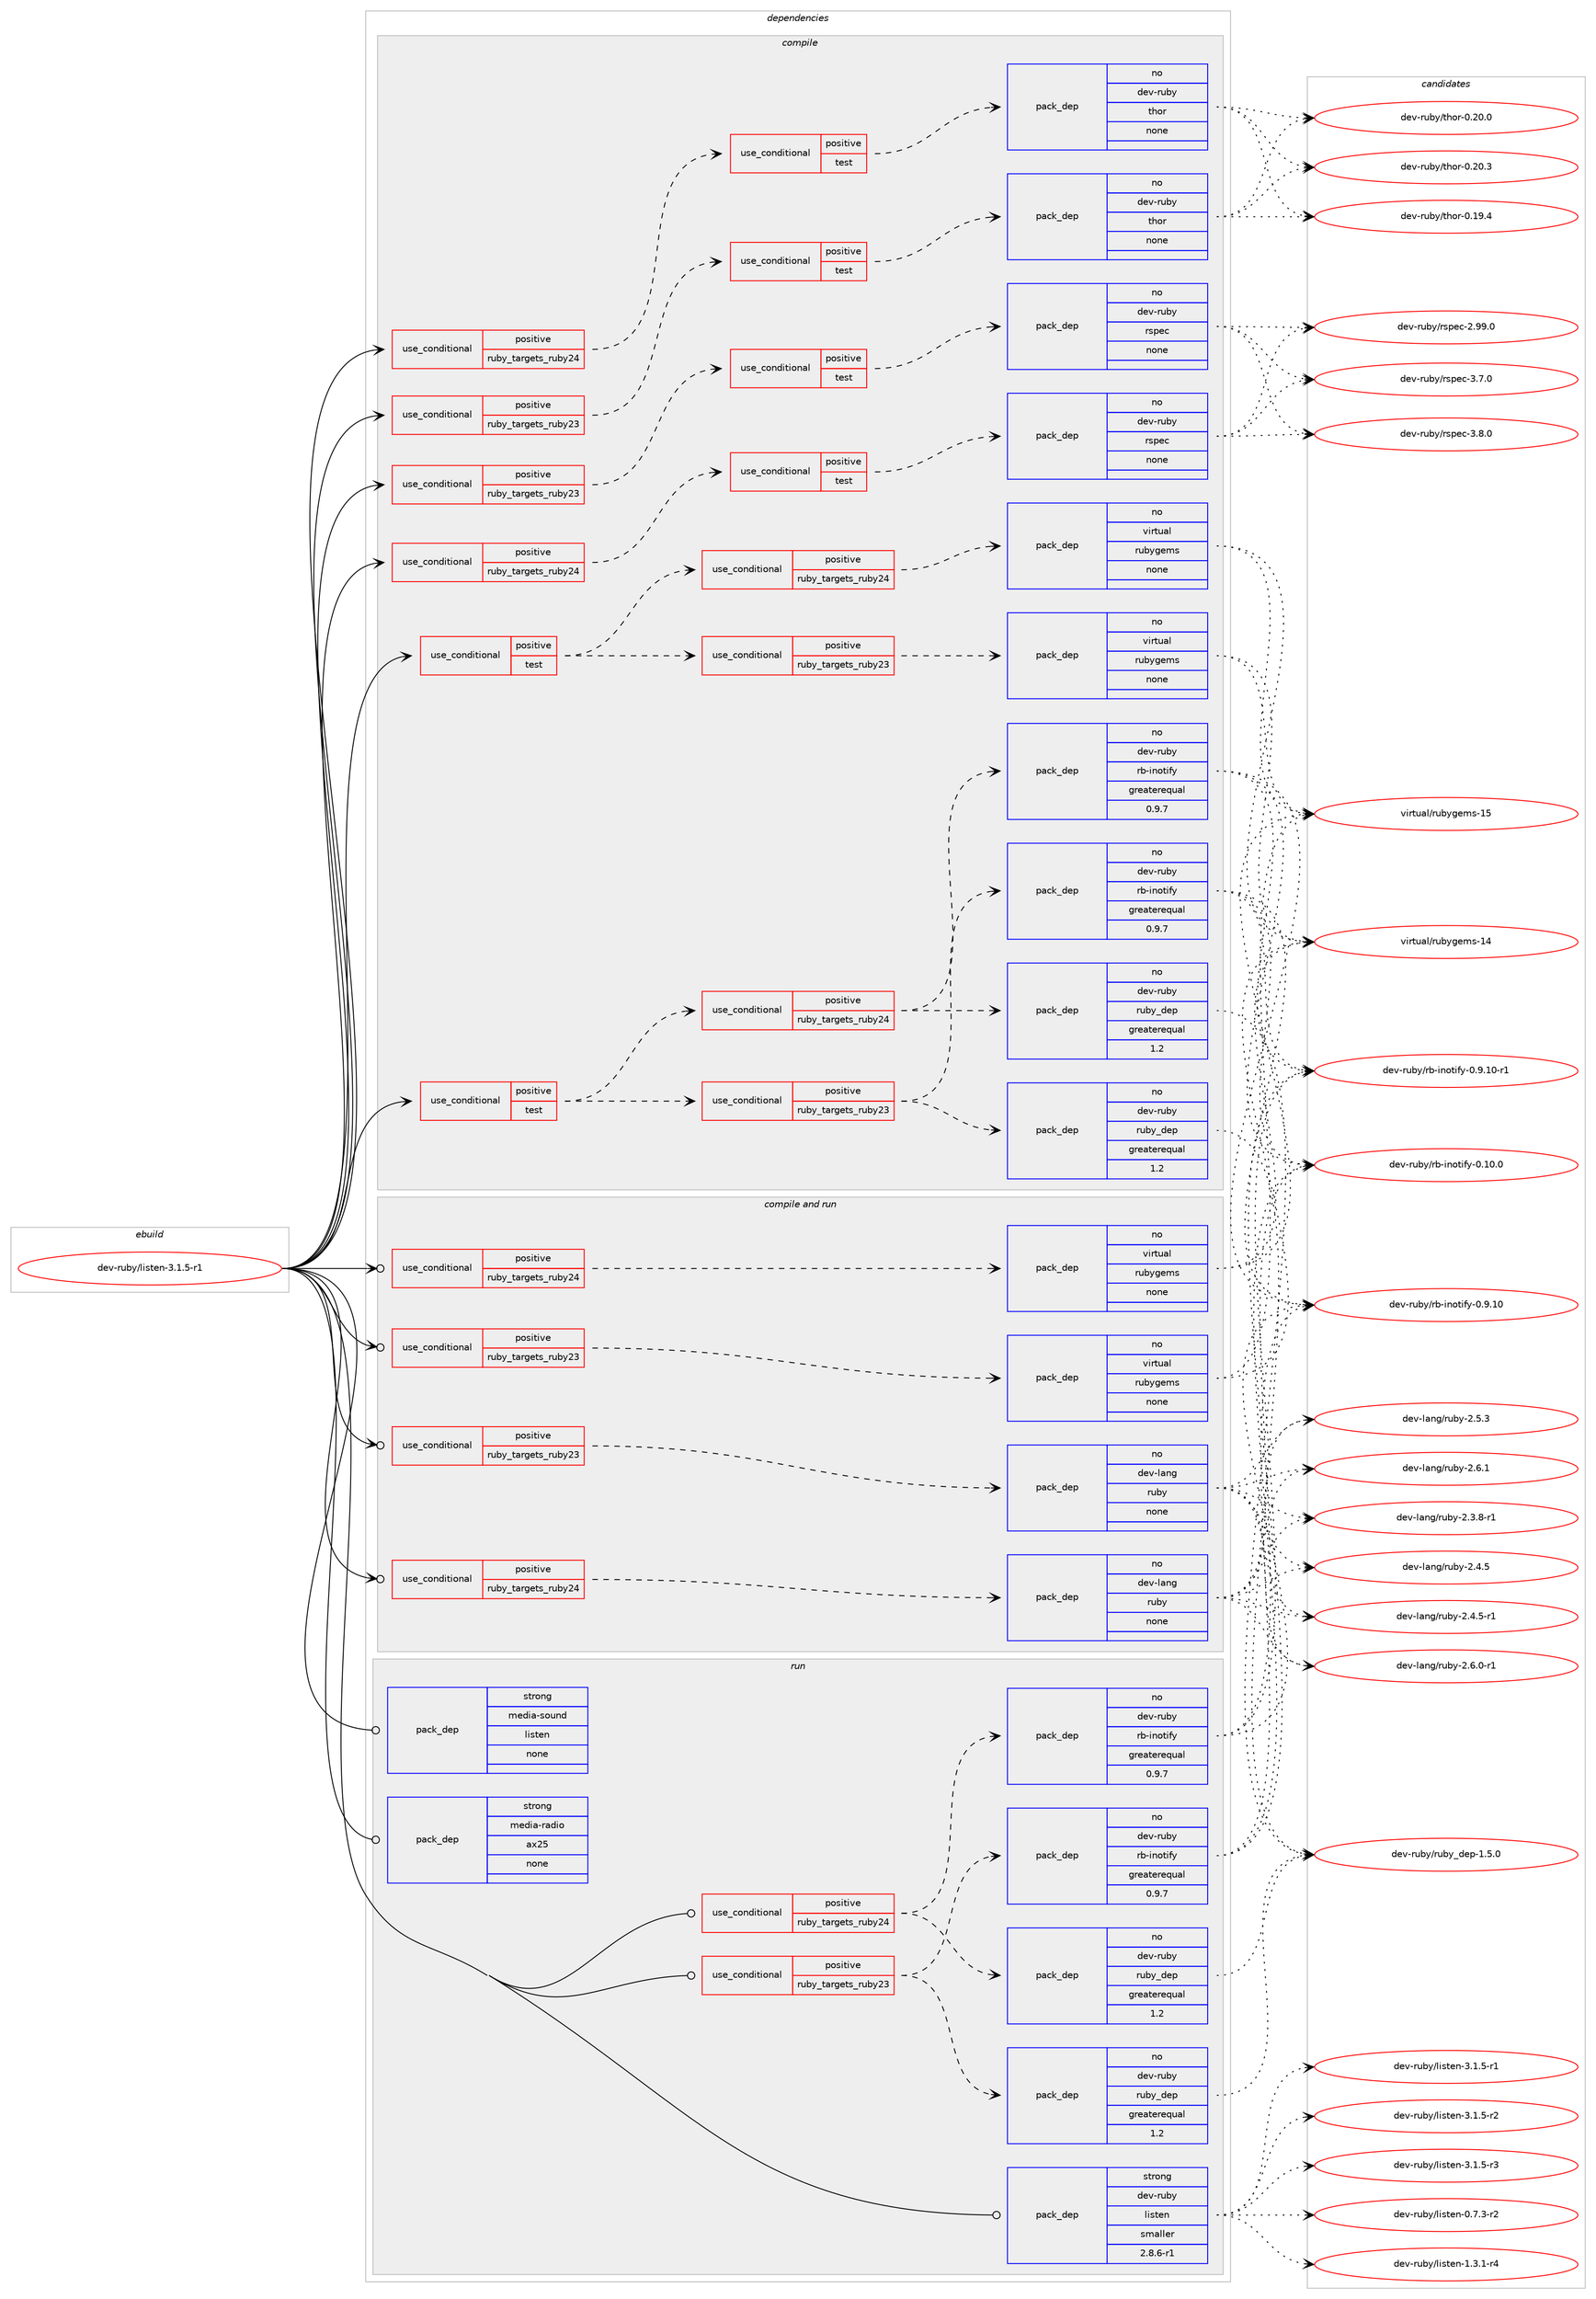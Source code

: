 digraph prolog {

# *************
# Graph options
# *************

newrank=true;
concentrate=true;
compound=true;
graph [rankdir=LR,fontname=Helvetica,fontsize=10,ranksep=1.5];#, ranksep=2.5, nodesep=0.2];
edge  [arrowhead=vee];
node  [fontname=Helvetica,fontsize=10];

# **********
# The ebuild
# **********

subgraph cluster_leftcol {
color=gray;
rank=same;
label=<<i>ebuild</i>>;
id [label="dev-ruby/listen-3.1.5-r1", color=red, width=4, href="../dev-ruby/listen-3.1.5-r1.svg"];
}

# ****************
# The dependencies
# ****************

subgraph cluster_midcol {
color=gray;
label=<<i>dependencies</i>>;
subgraph cluster_compile {
fillcolor="#eeeeee";
style=filled;
label=<<i>compile</i>>;
subgraph cond404240 {
dependency1501903 [label=<<TABLE BORDER="0" CELLBORDER="1" CELLSPACING="0" CELLPADDING="4"><TR><TD ROWSPAN="3" CELLPADDING="10">use_conditional</TD></TR><TR><TD>positive</TD></TR><TR><TD>ruby_targets_ruby23</TD></TR></TABLE>>, shape=none, color=red];
subgraph cond404241 {
dependency1501904 [label=<<TABLE BORDER="0" CELLBORDER="1" CELLSPACING="0" CELLPADDING="4"><TR><TD ROWSPAN="3" CELLPADDING="10">use_conditional</TD></TR><TR><TD>positive</TD></TR><TR><TD>test</TD></TR></TABLE>>, shape=none, color=red];
subgraph pack1074202 {
dependency1501905 [label=<<TABLE BORDER="0" CELLBORDER="1" CELLSPACING="0" CELLPADDING="4" WIDTH="220"><TR><TD ROWSPAN="6" CELLPADDING="30">pack_dep</TD></TR><TR><TD WIDTH="110">no</TD></TR><TR><TD>dev-ruby</TD></TR><TR><TD>rspec</TD></TR><TR><TD>none</TD></TR><TR><TD></TD></TR></TABLE>>, shape=none, color=blue];
}
dependency1501904:e -> dependency1501905:w [weight=20,style="dashed",arrowhead="vee"];
}
dependency1501903:e -> dependency1501904:w [weight=20,style="dashed",arrowhead="vee"];
}
id:e -> dependency1501903:w [weight=20,style="solid",arrowhead="vee"];
subgraph cond404242 {
dependency1501906 [label=<<TABLE BORDER="0" CELLBORDER="1" CELLSPACING="0" CELLPADDING="4"><TR><TD ROWSPAN="3" CELLPADDING="10">use_conditional</TD></TR><TR><TD>positive</TD></TR><TR><TD>ruby_targets_ruby23</TD></TR></TABLE>>, shape=none, color=red];
subgraph cond404243 {
dependency1501907 [label=<<TABLE BORDER="0" CELLBORDER="1" CELLSPACING="0" CELLPADDING="4"><TR><TD ROWSPAN="3" CELLPADDING="10">use_conditional</TD></TR><TR><TD>positive</TD></TR><TR><TD>test</TD></TR></TABLE>>, shape=none, color=red];
subgraph pack1074203 {
dependency1501908 [label=<<TABLE BORDER="0" CELLBORDER="1" CELLSPACING="0" CELLPADDING="4" WIDTH="220"><TR><TD ROWSPAN="6" CELLPADDING="30">pack_dep</TD></TR><TR><TD WIDTH="110">no</TD></TR><TR><TD>dev-ruby</TD></TR><TR><TD>thor</TD></TR><TR><TD>none</TD></TR><TR><TD></TD></TR></TABLE>>, shape=none, color=blue];
}
dependency1501907:e -> dependency1501908:w [weight=20,style="dashed",arrowhead="vee"];
}
dependency1501906:e -> dependency1501907:w [weight=20,style="dashed",arrowhead="vee"];
}
id:e -> dependency1501906:w [weight=20,style="solid",arrowhead="vee"];
subgraph cond404244 {
dependency1501909 [label=<<TABLE BORDER="0" CELLBORDER="1" CELLSPACING="0" CELLPADDING="4"><TR><TD ROWSPAN="3" CELLPADDING="10">use_conditional</TD></TR><TR><TD>positive</TD></TR><TR><TD>ruby_targets_ruby24</TD></TR></TABLE>>, shape=none, color=red];
subgraph cond404245 {
dependency1501910 [label=<<TABLE BORDER="0" CELLBORDER="1" CELLSPACING="0" CELLPADDING="4"><TR><TD ROWSPAN="3" CELLPADDING="10">use_conditional</TD></TR><TR><TD>positive</TD></TR><TR><TD>test</TD></TR></TABLE>>, shape=none, color=red];
subgraph pack1074204 {
dependency1501911 [label=<<TABLE BORDER="0" CELLBORDER="1" CELLSPACING="0" CELLPADDING="4" WIDTH="220"><TR><TD ROWSPAN="6" CELLPADDING="30">pack_dep</TD></TR><TR><TD WIDTH="110">no</TD></TR><TR><TD>dev-ruby</TD></TR><TR><TD>rspec</TD></TR><TR><TD>none</TD></TR><TR><TD></TD></TR></TABLE>>, shape=none, color=blue];
}
dependency1501910:e -> dependency1501911:w [weight=20,style="dashed",arrowhead="vee"];
}
dependency1501909:e -> dependency1501910:w [weight=20,style="dashed",arrowhead="vee"];
}
id:e -> dependency1501909:w [weight=20,style="solid",arrowhead="vee"];
subgraph cond404246 {
dependency1501912 [label=<<TABLE BORDER="0" CELLBORDER="1" CELLSPACING="0" CELLPADDING="4"><TR><TD ROWSPAN="3" CELLPADDING="10">use_conditional</TD></TR><TR><TD>positive</TD></TR><TR><TD>ruby_targets_ruby24</TD></TR></TABLE>>, shape=none, color=red];
subgraph cond404247 {
dependency1501913 [label=<<TABLE BORDER="0" CELLBORDER="1" CELLSPACING="0" CELLPADDING="4"><TR><TD ROWSPAN="3" CELLPADDING="10">use_conditional</TD></TR><TR><TD>positive</TD></TR><TR><TD>test</TD></TR></TABLE>>, shape=none, color=red];
subgraph pack1074205 {
dependency1501914 [label=<<TABLE BORDER="0" CELLBORDER="1" CELLSPACING="0" CELLPADDING="4" WIDTH="220"><TR><TD ROWSPAN="6" CELLPADDING="30">pack_dep</TD></TR><TR><TD WIDTH="110">no</TD></TR><TR><TD>dev-ruby</TD></TR><TR><TD>thor</TD></TR><TR><TD>none</TD></TR><TR><TD></TD></TR></TABLE>>, shape=none, color=blue];
}
dependency1501913:e -> dependency1501914:w [weight=20,style="dashed",arrowhead="vee"];
}
dependency1501912:e -> dependency1501913:w [weight=20,style="dashed",arrowhead="vee"];
}
id:e -> dependency1501912:w [weight=20,style="solid",arrowhead="vee"];
subgraph cond404248 {
dependency1501915 [label=<<TABLE BORDER="0" CELLBORDER="1" CELLSPACING="0" CELLPADDING="4"><TR><TD ROWSPAN="3" CELLPADDING="10">use_conditional</TD></TR><TR><TD>positive</TD></TR><TR><TD>test</TD></TR></TABLE>>, shape=none, color=red];
subgraph cond404249 {
dependency1501916 [label=<<TABLE BORDER="0" CELLBORDER="1" CELLSPACING="0" CELLPADDING="4"><TR><TD ROWSPAN="3" CELLPADDING="10">use_conditional</TD></TR><TR><TD>positive</TD></TR><TR><TD>ruby_targets_ruby23</TD></TR></TABLE>>, shape=none, color=red];
subgraph pack1074206 {
dependency1501917 [label=<<TABLE BORDER="0" CELLBORDER="1" CELLSPACING="0" CELLPADDING="4" WIDTH="220"><TR><TD ROWSPAN="6" CELLPADDING="30">pack_dep</TD></TR><TR><TD WIDTH="110">no</TD></TR><TR><TD>dev-ruby</TD></TR><TR><TD>rb-inotify</TD></TR><TR><TD>greaterequal</TD></TR><TR><TD>0.9.7</TD></TR></TABLE>>, shape=none, color=blue];
}
dependency1501916:e -> dependency1501917:w [weight=20,style="dashed",arrowhead="vee"];
subgraph pack1074207 {
dependency1501918 [label=<<TABLE BORDER="0" CELLBORDER="1" CELLSPACING="0" CELLPADDING="4" WIDTH="220"><TR><TD ROWSPAN="6" CELLPADDING="30">pack_dep</TD></TR><TR><TD WIDTH="110">no</TD></TR><TR><TD>dev-ruby</TD></TR><TR><TD>ruby_dep</TD></TR><TR><TD>greaterequal</TD></TR><TR><TD>1.2</TD></TR></TABLE>>, shape=none, color=blue];
}
dependency1501916:e -> dependency1501918:w [weight=20,style="dashed",arrowhead="vee"];
}
dependency1501915:e -> dependency1501916:w [weight=20,style="dashed",arrowhead="vee"];
subgraph cond404250 {
dependency1501919 [label=<<TABLE BORDER="0" CELLBORDER="1" CELLSPACING="0" CELLPADDING="4"><TR><TD ROWSPAN="3" CELLPADDING="10">use_conditional</TD></TR><TR><TD>positive</TD></TR><TR><TD>ruby_targets_ruby24</TD></TR></TABLE>>, shape=none, color=red];
subgraph pack1074208 {
dependency1501920 [label=<<TABLE BORDER="0" CELLBORDER="1" CELLSPACING="0" CELLPADDING="4" WIDTH="220"><TR><TD ROWSPAN="6" CELLPADDING="30">pack_dep</TD></TR><TR><TD WIDTH="110">no</TD></TR><TR><TD>dev-ruby</TD></TR><TR><TD>rb-inotify</TD></TR><TR><TD>greaterequal</TD></TR><TR><TD>0.9.7</TD></TR></TABLE>>, shape=none, color=blue];
}
dependency1501919:e -> dependency1501920:w [weight=20,style="dashed",arrowhead="vee"];
subgraph pack1074209 {
dependency1501921 [label=<<TABLE BORDER="0" CELLBORDER="1" CELLSPACING="0" CELLPADDING="4" WIDTH="220"><TR><TD ROWSPAN="6" CELLPADDING="30">pack_dep</TD></TR><TR><TD WIDTH="110">no</TD></TR><TR><TD>dev-ruby</TD></TR><TR><TD>ruby_dep</TD></TR><TR><TD>greaterequal</TD></TR><TR><TD>1.2</TD></TR></TABLE>>, shape=none, color=blue];
}
dependency1501919:e -> dependency1501921:w [weight=20,style="dashed",arrowhead="vee"];
}
dependency1501915:e -> dependency1501919:w [weight=20,style="dashed",arrowhead="vee"];
}
id:e -> dependency1501915:w [weight=20,style="solid",arrowhead="vee"];
subgraph cond404251 {
dependency1501922 [label=<<TABLE BORDER="0" CELLBORDER="1" CELLSPACING="0" CELLPADDING="4"><TR><TD ROWSPAN="3" CELLPADDING="10">use_conditional</TD></TR><TR><TD>positive</TD></TR><TR><TD>test</TD></TR></TABLE>>, shape=none, color=red];
subgraph cond404252 {
dependency1501923 [label=<<TABLE BORDER="0" CELLBORDER="1" CELLSPACING="0" CELLPADDING="4"><TR><TD ROWSPAN="3" CELLPADDING="10">use_conditional</TD></TR><TR><TD>positive</TD></TR><TR><TD>ruby_targets_ruby23</TD></TR></TABLE>>, shape=none, color=red];
subgraph pack1074210 {
dependency1501924 [label=<<TABLE BORDER="0" CELLBORDER="1" CELLSPACING="0" CELLPADDING="4" WIDTH="220"><TR><TD ROWSPAN="6" CELLPADDING="30">pack_dep</TD></TR><TR><TD WIDTH="110">no</TD></TR><TR><TD>virtual</TD></TR><TR><TD>rubygems</TD></TR><TR><TD>none</TD></TR><TR><TD></TD></TR></TABLE>>, shape=none, color=blue];
}
dependency1501923:e -> dependency1501924:w [weight=20,style="dashed",arrowhead="vee"];
}
dependency1501922:e -> dependency1501923:w [weight=20,style="dashed",arrowhead="vee"];
subgraph cond404253 {
dependency1501925 [label=<<TABLE BORDER="0" CELLBORDER="1" CELLSPACING="0" CELLPADDING="4"><TR><TD ROWSPAN="3" CELLPADDING="10">use_conditional</TD></TR><TR><TD>positive</TD></TR><TR><TD>ruby_targets_ruby24</TD></TR></TABLE>>, shape=none, color=red];
subgraph pack1074211 {
dependency1501926 [label=<<TABLE BORDER="0" CELLBORDER="1" CELLSPACING="0" CELLPADDING="4" WIDTH="220"><TR><TD ROWSPAN="6" CELLPADDING="30">pack_dep</TD></TR><TR><TD WIDTH="110">no</TD></TR><TR><TD>virtual</TD></TR><TR><TD>rubygems</TD></TR><TR><TD>none</TD></TR><TR><TD></TD></TR></TABLE>>, shape=none, color=blue];
}
dependency1501925:e -> dependency1501926:w [weight=20,style="dashed",arrowhead="vee"];
}
dependency1501922:e -> dependency1501925:w [weight=20,style="dashed",arrowhead="vee"];
}
id:e -> dependency1501922:w [weight=20,style="solid",arrowhead="vee"];
}
subgraph cluster_compileandrun {
fillcolor="#eeeeee";
style=filled;
label=<<i>compile and run</i>>;
subgraph cond404254 {
dependency1501927 [label=<<TABLE BORDER="0" CELLBORDER="1" CELLSPACING="0" CELLPADDING="4"><TR><TD ROWSPAN="3" CELLPADDING="10">use_conditional</TD></TR><TR><TD>positive</TD></TR><TR><TD>ruby_targets_ruby23</TD></TR></TABLE>>, shape=none, color=red];
subgraph pack1074212 {
dependency1501928 [label=<<TABLE BORDER="0" CELLBORDER="1" CELLSPACING="0" CELLPADDING="4" WIDTH="220"><TR><TD ROWSPAN="6" CELLPADDING="30">pack_dep</TD></TR><TR><TD WIDTH="110">no</TD></TR><TR><TD>dev-lang</TD></TR><TR><TD>ruby</TD></TR><TR><TD>none</TD></TR><TR><TD></TD></TR></TABLE>>, shape=none, color=blue];
}
dependency1501927:e -> dependency1501928:w [weight=20,style="dashed",arrowhead="vee"];
}
id:e -> dependency1501927:w [weight=20,style="solid",arrowhead="odotvee"];
subgraph cond404255 {
dependency1501929 [label=<<TABLE BORDER="0" CELLBORDER="1" CELLSPACING="0" CELLPADDING="4"><TR><TD ROWSPAN="3" CELLPADDING="10">use_conditional</TD></TR><TR><TD>positive</TD></TR><TR><TD>ruby_targets_ruby23</TD></TR></TABLE>>, shape=none, color=red];
subgraph pack1074213 {
dependency1501930 [label=<<TABLE BORDER="0" CELLBORDER="1" CELLSPACING="0" CELLPADDING="4" WIDTH="220"><TR><TD ROWSPAN="6" CELLPADDING="30">pack_dep</TD></TR><TR><TD WIDTH="110">no</TD></TR><TR><TD>virtual</TD></TR><TR><TD>rubygems</TD></TR><TR><TD>none</TD></TR><TR><TD></TD></TR></TABLE>>, shape=none, color=blue];
}
dependency1501929:e -> dependency1501930:w [weight=20,style="dashed",arrowhead="vee"];
}
id:e -> dependency1501929:w [weight=20,style="solid",arrowhead="odotvee"];
subgraph cond404256 {
dependency1501931 [label=<<TABLE BORDER="0" CELLBORDER="1" CELLSPACING="0" CELLPADDING="4"><TR><TD ROWSPAN="3" CELLPADDING="10">use_conditional</TD></TR><TR><TD>positive</TD></TR><TR><TD>ruby_targets_ruby24</TD></TR></TABLE>>, shape=none, color=red];
subgraph pack1074214 {
dependency1501932 [label=<<TABLE BORDER="0" CELLBORDER="1" CELLSPACING="0" CELLPADDING="4" WIDTH="220"><TR><TD ROWSPAN="6" CELLPADDING="30">pack_dep</TD></TR><TR><TD WIDTH="110">no</TD></TR><TR><TD>dev-lang</TD></TR><TR><TD>ruby</TD></TR><TR><TD>none</TD></TR><TR><TD></TD></TR></TABLE>>, shape=none, color=blue];
}
dependency1501931:e -> dependency1501932:w [weight=20,style="dashed",arrowhead="vee"];
}
id:e -> dependency1501931:w [weight=20,style="solid",arrowhead="odotvee"];
subgraph cond404257 {
dependency1501933 [label=<<TABLE BORDER="0" CELLBORDER="1" CELLSPACING="0" CELLPADDING="4"><TR><TD ROWSPAN="3" CELLPADDING="10">use_conditional</TD></TR><TR><TD>positive</TD></TR><TR><TD>ruby_targets_ruby24</TD></TR></TABLE>>, shape=none, color=red];
subgraph pack1074215 {
dependency1501934 [label=<<TABLE BORDER="0" CELLBORDER="1" CELLSPACING="0" CELLPADDING="4" WIDTH="220"><TR><TD ROWSPAN="6" CELLPADDING="30">pack_dep</TD></TR><TR><TD WIDTH="110">no</TD></TR><TR><TD>virtual</TD></TR><TR><TD>rubygems</TD></TR><TR><TD>none</TD></TR><TR><TD></TD></TR></TABLE>>, shape=none, color=blue];
}
dependency1501933:e -> dependency1501934:w [weight=20,style="dashed",arrowhead="vee"];
}
id:e -> dependency1501933:w [weight=20,style="solid",arrowhead="odotvee"];
}
subgraph cluster_run {
fillcolor="#eeeeee";
style=filled;
label=<<i>run</i>>;
subgraph cond404258 {
dependency1501935 [label=<<TABLE BORDER="0" CELLBORDER="1" CELLSPACING="0" CELLPADDING="4"><TR><TD ROWSPAN="3" CELLPADDING="10">use_conditional</TD></TR><TR><TD>positive</TD></TR><TR><TD>ruby_targets_ruby23</TD></TR></TABLE>>, shape=none, color=red];
subgraph pack1074216 {
dependency1501936 [label=<<TABLE BORDER="0" CELLBORDER="1" CELLSPACING="0" CELLPADDING="4" WIDTH="220"><TR><TD ROWSPAN="6" CELLPADDING="30">pack_dep</TD></TR><TR><TD WIDTH="110">no</TD></TR><TR><TD>dev-ruby</TD></TR><TR><TD>rb-inotify</TD></TR><TR><TD>greaterequal</TD></TR><TR><TD>0.9.7</TD></TR></TABLE>>, shape=none, color=blue];
}
dependency1501935:e -> dependency1501936:w [weight=20,style="dashed",arrowhead="vee"];
subgraph pack1074217 {
dependency1501937 [label=<<TABLE BORDER="0" CELLBORDER="1" CELLSPACING="0" CELLPADDING="4" WIDTH="220"><TR><TD ROWSPAN="6" CELLPADDING="30">pack_dep</TD></TR><TR><TD WIDTH="110">no</TD></TR><TR><TD>dev-ruby</TD></TR><TR><TD>ruby_dep</TD></TR><TR><TD>greaterequal</TD></TR><TR><TD>1.2</TD></TR></TABLE>>, shape=none, color=blue];
}
dependency1501935:e -> dependency1501937:w [weight=20,style="dashed",arrowhead="vee"];
}
id:e -> dependency1501935:w [weight=20,style="solid",arrowhead="odot"];
subgraph cond404259 {
dependency1501938 [label=<<TABLE BORDER="0" CELLBORDER="1" CELLSPACING="0" CELLPADDING="4"><TR><TD ROWSPAN="3" CELLPADDING="10">use_conditional</TD></TR><TR><TD>positive</TD></TR><TR><TD>ruby_targets_ruby24</TD></TR></TABLE>>, shape=none, color=red];
subgraph pack1074218 {
dependency1501939 [label=<<TABLE BORDER="0" CELLBORDER="1" CELLSPACING="0" CELLPADDING="4" WIDTH="220"><TR><TD ROWSPAN="6" CELLPADDING="30">pack_dep</TD></TR><TR><TD WIDTH="110">no</TD></TR><TR><TD>dev-ruby</TD></TR><TR><TD>rb-inotify</TD></TR><TR><TD>greaterequal</TD></TR><TR><TD>0.9.7</TD></TR></TABLE>>, shape=none, color=blue];
}
dependency1501938:e -> dependency1501939:w [weight=20,style="dashed",arrowhead="vee"];
subgraph pack1074219 {
dependency1501940 [label=<<TABLE BORDER="0" CELLBORDER="1" CELLSPACING="0" CELLPADDING="4" WIDTH="220"><TR><TD ROWSPAN="6" CELLPADDING="30">pack_dep</TD></TR><TR><TD WIDTH="110">no</TD></TR><TR><TD>dev-ruby</TD></TR><TR><TD>ruby_dep</TD></TR><TR><TD>greaterequal</TD></TR><TR><TD>1.2</TD></TR></TABLE>>, shape=none, color=blue];
}
dependency1501938:e -> dependency1501940:w [weight=20,style="dashed",arrowhead="vee"];
}
id:e -> dependency1501938:w [weight=20,style="solid",arrowhead="odot"];
subgraph pack1074220 {
dependency1501941 [label=<<TABLE BORDER="0" CELLBORDER="1" CELLSPACING="0" CELLPADDING="4" WIDTH="220"><TR><TD ROWSPAN="6" CELLPADDING="30">pack_dep</TD></TR><TR><TD WIDTH="110">strong</TD></TR><TR><TD>dev-ruby</TD></TR><TR><TD>listen</TD></TR><TR><TD>smaller</TD></TR><TR><TD>2.8.6-r1</TD></TR></TABLE>>, shape=none, color=blue];
}
id:e -> dependency1501941:w [weight=20,style="solid",arrowhead="odot"];
subgraph pack1074221 {
dependency1501942 [label=<<TABLE BORDER="0" CELLBORDER="1" CELLSPACING="0" CELLPADDING="4" WIDTH="220"><TR><TD ROWSPAN="6" CELLPADDING="30">pack_dep</TD></TR><TR><TD WIDTH="110">strong</TD></TR><TR><TD>media-radio</TD></TR><TR><TD>ax25</TD></TR><TR><TD>none</TD></TR><TR><TD></TD></TR></TABLE>>, shape=none, color=blue];
}
id:e -> dependency1501942:w [weight=20,style="solid",arrowhead="odot"];
subgraph pack1074222 {
dependency1501943 [label=<<TABLE BORDER="0" CELLBORDER="1" CELLSPACING="0" CELLPADDING="4" WIDTH="220"><TR><TD ROWSPAN="6" CELLPADDING="30">pack_dep</TD></TR><TR><TD WIDTH="110">strong</TD></TR><TR><TD>media-sound</TD></TR><TR><TD>listen</TD></TR><TR><TD>none</TD></TR><TR><TD></TD></TR></TABLE>>, shape=none, color=blue];
}
id:e -> dependency1501943:w [weight=20,style="solid",arrowhead="odot"];
}
}

# **************
# The candidates
# **************

subgraph cluster_choices {
rank=same;
color=gray;
label=<<i>candidates</i>>;

subgraph choice1074202 {
color=black;
nodesep=1;
choice1001011184511411798121471141151121019945504657574648 [label="dev-ruby/rspec-2.99.0", color=red, width=4,href="../dev-ruby/rspec-2.99.0.svg"];
choice10010111845114117981214711411511210199455146554648 [label="dev-ruby/rspec-3.7.0", color=red, width=4,href="../dev-ruby/rspec-3.7.0.svg"];
choice10010111845114117981214711411511210199455146564648 [label="dev-ruby/rspec-3.8.0", color=red, width=4,href="../dev-ruby/rspec-3.8.0.svg"];
dependency1501905:e -> choice1001011184511411798121471141151121019945504657574648:w [style=dotted,weight="100"];
dependency1501905:e -> choice10010111845114117981214711411511210199455146554648:w [style=dotted,weight="100"];
dependency1501905:e -> choice10010111845114117981214711411511210199455146564648:w [style=dotted,weight="100"];
}
subgraph choice1074203 {
color=black;
nodesep=1;
choice10010111845114117981214711610411111445484649574652 [label="dev-ruby/thor-0.19.4", color=red, width=4,href="../dev-ruby/thor-0.19.4.svg"];
choice10010111845114117981214711610411111445484650484648 [label="dev-ruby/thor-0.20.0", color=red, width=4,href="../dev-ruby/thor-0.20.0.svg"];
choice10010111845114117981214711610411111445484650484651 [label="dev-ruby/thor-0.20.3", color=red, width=4,href="../dev-ruby/thor-0.20.3.svg"];
dependency1501908:e -> choice10010111845114117981214711610411111445484649574652:w [style=dotted,weight="100"];
dependency1501908:e -> choice10010111845114117981214711610411111445484650484648:w [style=dotted,weight="100"];
dependency1501908:e -> choice10010111845114117981214711610411111445484650484651:w [style=dotted,weight="100"];
}
subgraph choice1074204 {
color=black;
nodesep=1;
choice1001011184511411798121471141151121019945504657574648 [label="dev-ruby/rspec-2.99.0", color=red, width=4,href="../dev-ruby/rspec-2.99.0.svg"];
choice10010111845114117981214711411511210199455146554648 [label="dev-ruby/rspec-3.7.0", color=red, width=4,href="../dev-ruby/rspec-3.7.0.svg"];
choice10010111845114117981214711411511210199455146564648 [label="dev-ruby/rspec-3.8.0", color=red, width=4,href="../dev-ruby/rspec-3.8.0.svg"];
dependency1501911:e -> choice1001011184511411798121471141151121019945504657574648:w [style=dotted,weight="100"];
dependency1501911:e -> choice10010111845114117981214711411511210199455146554648:w [style=dotted,weight="100"];
dependency1501911:e -> choice10010111845114117981214711411511210199455146564648:w [style=dotted,weight="100"];
}
subgraph choice1074205 {
color=black;
nodesep=1;
choice10010111845114117981214711610411111445484649574652 [label="dev-ruby/thor-0.19.4", color=red, width=4,href="../dev-ruby/thor-0.19.4.svg"];
choice10010111845114117981214711610411111445484650484648 [label="dev-ruby/thor-0.20.0", color=red, width=4,href="../dev-ruby/thor-0.20.0.svg"];
choice10010111845114117981214711610411111445484650484651 [label="dev-ruby/thor-0.20.3", color=red, width=4,href="../dev-ruby/thor-0.20.3.svg"];
dependency1501914:e -> choice10010111845114117981214711610411111445484649574652:w [style=dotted,weight="100"];
dependency1501914:e -> choice10010111845114117981214711610411111445484650484648:w [style=dotted,weight="100"];
dependency1501914:e -> choice10010111845114117981214711610411111445484650484651:w [style=dotted,weight="100"];
}
subgraph choice1074206 {
color=black;
nodesep=1;
choice100101118451141179812147114984510511011111610510212145484649484648 [label="dev-ruby/rb-inotify-0.10.0", color=red, width=4,href="../dev-ruby/rb-inotify-0.10.0.svg"];
choice100101118451141179812147114984510511011111610510212145484657464948 [label="dev-ruby/rb-inotify-0.9.10", color=red, width=4,href="../dev-ruby/rb-inotify-0.9.10.svg"];
choice1001011184511411798121471149845105110111116105102121454846574649484511449 [label="dev-ruby/rb-inotify-0.9.10-r1", color=red, width=4,href="../dev-ruby/rb-inotify-0.9.10-r1.svg"];
dependency1501917:e -> choice100101118451141179812147114984510511011111610510212145484649484648:w [style=dotted,weight="100"];
dependency1501917:e -> choice100101118451141179812147114984510511011111610510212145484657464948:w [style=dotted,weight="100"];
dependency1501917:e -> choice1001011184511411798121471149845105110111116105102121454846574649484511449:w [style=dotted,weight="100"];
}
subgraph choice1074207 {
color=black;
nodesep=1;
choice1001011184511411798121471141179812195100101112454946534648 [label="dev-ruby/ruby_dep-1.5.0", color=red, width=4,href="../dev-ruby/ruby_dep-1.5.0.svg"];
dependency1501918:e -> choice1001011184511411798121471141179812195100101112454946534648:w [style=dotted,weight="100"];
}
subgraph choice1074208 {
color=black;
nodesep=1;
choice100101118451141179812147114984510511011111610510212145484649484648 [label="dev-ruby/rb-inotify-0.10.0", color=red, width=4,href="../dev-ruby/rb-inotify-0.10.0.svg"];
choice100101118451141179812147114984510511011111610510212145484657464948 [label="dev-ruby/rb-inotify-0.9.10", color=red, width=4,href="../dev-ruby/rb-inotify-0.9.10.svg"];
choice1001011184511411798121471149845105110111116105102121454846574649484511449 [label="dev-ruby/rb-inotify-0.9.10-r1", color=red, width=4,href="../dev-ruby/rb-inotify-0.9.10-r1.svg"];
dependency1501920:e -> choice100101118451141179812147114984510511011111610510212145484649484648:w [style=dotted,weight="100"];
dependency1501920:e -> choice100101118451141179812147114984510511011111610510212145484657464948:w [style=dotted,weight="100"];
dependency1501920:e -> choice1001011184511411798121471149845105110111116105102121454846574649484511449:w [style=dotted,weight="100"];
}
subgraph choice1074209 {
color=black;
nodesep=1;
choice1001011184511411798121471141179812195100101112454946534648 [label="dev-ruby/ruby_dep-1.5.0", color=red, width=4,href="../dev-ruby/ruby_dep-1.5.0.svg"];
dependency1501921:e -> choice1001011184511411798121471141179812195100101112454946534648:w [style=dotted,weight="100"];
}
subgraph choice1074210 {
color=black;
nodesep=1;
choice118105114116117971084711411798121103101109115454952 [label="virtual/rubygems-14", color=red, width=4,href="../virtual/rubygems-14.svg"];
choice118105114116117971084711411798121103101109115454953 [label="virtual/rubygems-15", color=red, width=4,href="../virtual/rubygems-15.svg"];
dependency1501924:e -> choice118105114116117971084711411798121103101109115454952:w [style=dotted,weight="100"];
dependency1501924:e -> choice118105114116117971084711411798121103101109115454953:w [style=dotted,weight="100"];
}
subgraph choice1074211 {
color=black;
nodesep=1;
choice118105114116117971084711411798121103101109115454952 [label="virtual/rubygems-14", color=red, width=4,href="../virtual/rubygems-14.svg"];
choice118105114116117971084711411798121103101109115454953 [label="virtual/rubygems-15", color=red, width=4,href="../virtual/rubygems-15.svg"];
dependency1501926:e -> choice118105114116117971084711411798121103101109115454952:w [style=dotted,weight="100"];
dependency1501926:e -> choice118105114116117971084711411798121103101109115454953:w [style=dotted,weight="100"];
}
subgraph choice1074212 {
color=black;
nodesep=1;
choice100101118451089711010347114117981214550465146564511449 [label="dev-lang/ruby-2.3.8-r1", color=red, width=4,href="../dev-lang/ruby-2.3.8-r1.svg"];
choice10010111845108971101034711411798121455046524653 [label="dev-lang/ruby-2.4.5", color=red, width=4,href="../dev-lang/ruby-2.4.5.svg"];
choice100101118451089711010347114117981214550465246534511449 [label="dev-lang/ruby-2.4.5-r1", color=red, width=4,href="../dev-lang/ruby-2.4.5-r1.svg"];
choice10010111845108971101034711411798121455046534651 [label="dev-lang/ruby-2.5.3", color=red, width=4,href="../dev-lang/ruby-2.5.3.svg"];
choice100101118451089711010347114117981214550465446484511449 [label="dev-lang/ruby-2.6.0-r1", color=red, width=4,href="../dev-lang/ruby-2.6.0-r1.svg"];
choice10010111845108971101034711411798121455046544649 [label="dev-lang/ruby-2.6.1", color=red, width=4,href="../dev-lang/ruby-2.6.1.svg"];
dependency1501928:e -> choice100101118451089711010347114117981214550465146564511449:w [style=dotted,weight="100"];
dependency1501928:e -> choice10010111845108971101034711411798121455046524653:w [style=dotted,weight="100"];
dependency1501928:e -> choice100101118451089711010347114117981214550465246534511449:w [style=dotted,weight="100"];
dependency1501928:e -> choice10010111845108971101034711411798121455046534651:w [style=dotted,weight="100"];
dependency1501928:e -> choice100101118451089711010347114117981214550465446484511449:w [style=dotted,weight="100"];
dependency1501928:e -> choice10010111845108971101034711411798121455046544649:w [style=dotted,weight="100"];
}
subgraph choice1074213 {
color=black;
nodesep=1;
choice118105114116117971084711411798121103101109115454952 [label="virtual/rubygems-14", color=red, width=4,href="../virtual/rubygems-14.svg"];
choice118105114116117971084711411798121103101109115454953 [label="virtual/rubygems-15", color=red, width=4,href="../virtual/rubygems-15.svg"];
dependency1501930:e -> choice118105114116117971084711411798121103101109115454952:w [style=dotted,weight="100"];
dependency1501930:e -> choice118105114116117971084711411798121103101109115454953:w [style=dotted,weight="100"];
}
subgraph choice1074214 {
color=black;
nodesep=1;
choice100101118451089711010347114117981214550465146564511449 [label="dev-lang/ruby-2.3.8-r1", color=red, width=4,href="../dev-lang/ruby-2.3.8-r1.svg"];
choice10010111845108971101034711411798121455046524653 [label="dev-lang/ruby-2.4.5", color=red, width=4,href="../dev-lang/ruby-2.4.5.svg"];
choice100101118451089711010347114117981214550465246534511449 [label="dev-lang/ruby-2.4.5-r1", color=red, width=4,href="../dev-lang/ruby-2.4.5-r1.svg"];
choice10010111845108971101034711411798121455046534651 [label="dev-lang/ruby-2.5.3", color=red, width=4,href="../dev-lang/ruby-2.5.3.svg"];
choice100101118451089711010347114117981214550465446484511449 [label="dev-lang/ruby-2.6.0-r1", color=red, width=4,href="../dev-lang/ruby-2.6.0-r1.svg"];
choice10010111845108971101034711411798121455046544649 [label="dev-lang/ruby-2.6.1", color=red, width=4,href="../dev-lang/ruby-2.6.1.svg"];
dependency1501932:e -> choice100101118451089711010347114117981214550465146564511449:w [style=dotted,weight="100"];
dependency1501932:e -> choice10010111845108971101034711411798121455046524653:w [style=dotted,weight="100"];
dependency1501932:e -> choice100101118451089711010347114117981214550465246534511449:w [style=dotted,weight="100"];
dependency1501932:e -> choice10010111845108971101034711411798121455046534651:w [style=dotted,weight="100"];
dependency1501932:e -> choice100101118451089711010347114117981214550465446484511449:w [style=dotted,weight="100"];
dependency1501932:e -> choice10010111845108971101034711411798121455046544649:w [style=dotted,weight="100"];
}
subgraph choice1074215 {
color=black;
nodesep=1;
choice118105114116117971084711411798121103101109115454952 [label="virtual/rubygems-14", color=red, width=4,href="../virtual/rubygems-14.svg"];
choice118105114116117971084711411798121103101109115454953 [label="virtual/rubygems-15", color=red, width=4,href="../virtual/rubygems-15.svg"];
dependency1501934:e -> choice118105114116117971084711411798121103101109115454952:w [style=dotted,weight="100"];
dependency1501934:e -> choice118105114116117971084711411798121103101109115454953:w [style=dotted,weight="100"];
}
subgraph choice1074216 {
color=black;
nodesep=1;
choice100101118451141179812147114984510511011111610510212145484649484648 [label="dev-ruby/rb-inotify-0.10.0", color=red, width=4,href="../dev-ruby/rb-inotify-0.10.0.svg"];
choice100101118451141179812147114984510511011111610510212145484657464948 [label="dev-ruby/rb-inotify-0.9.10", color=red, width=4,href="../dev-ruby/rb-inotify-0.9.10.svg"];
choice1001011184511411798121471149845105110111116105102121454846574649484511449 [label="dev-ruby/rb-inotify-0.9.10-r1", color=red, width=4,href="../dev-ruby/rb-inotify-0.9.10-r1.svg"];
dependency1501936:e -> choice100101118451141179812147114984510511011111610510212145484649484648:w [style=dotted,weight="100"];
dependency1501936:e -> choice100101118451141179812147114984510511011111610510212145484657464948:w [style=dotted,weight="100"];
dependency1501936:e -> choice1001011184511411798121471149845105110111116105102121454846574649484511449:w [style=dotted,weight="100"];
}
subgraph choice1074217 {
color=black;
nodesep=1;
choice1001011184511411798121471141179812195100101112454946534648 [label="dev-ruby/ruby_dep-1.5.0", color=red, width=4,href="../dev-ruby/ruby_dep-1.5.0.svg"];
dependency1501937:e -> choice1001011184511411798121471141179812195100101112454946534648:w [style=dotted,weight="100"];
}
subgraph choice1074218 {
color=black;
nodesep=1;
choice100101118451141179812147114984510511011111610510212145484649484648 [label="dev-ruby/rb-inotify-0.10.0", color=red, width=4,href="../dev-ruby/rb-inotify-0.10.0.svg"];
choice100101118451141179812147114984510511011111610510212145484657464948 [label="dev-ruby/rb-inotify-0.9.10", color=red, width=4,href="../dev-ruby/rb-inotify-0.9.10.svg"];
choice1001011184511411798121471149845105110111116105102121454846574649484511449 [label="dev-ruby/rb-inotify-0.9.10-r1", color=red, width=4,href="../dev-ruby/rb-inotify-0.9.10-r1.svg"];
dependency1501939:e -> choice100101118451141179812147114984510511011111610510212145484649484648:w [style=dotted,weight="100"];
dependency1501939:e -> choice100101118451141179812147114984510511011111610510212145484657464948:w [style=dotted,weight="100"];
dependency1501939:e -> choice1001011184511411798121471149845105110111116105102121454846574649484511449:w [style=dotted,weight="100"];
}
subgraph choice1074219 {
color=black;
nodesep=1;
choice1001011184511411798121471141179812195100101112454946534648 [label="dev-ruby/ruby_dep-1.5.0", color=red, width=4,href="../dev-ruby/ruby_dep-1.5.0.svg"];
dependency1501940:e -> choice1001011184511411798121471141179812195100101112454946534648:w [style=dotted,weight="100"];
}
subgraph choice1074220 {
color=black;
nodesep=1;
choice1001011184511411798121471081051151161011104548465546514511450 [label="dev-ruby/listen-0.7.3-r2", color=red, width=4,href="../dev-ruby/listen-0.7.3-r2.svg"];
choice1001011184511411798121471081051151161011104549465146494511452 [label="dev-ruby/listen-1.3.1-r4", color=red, width=4,href="../dev-ruby/listen-1.3.1-r4.svg"];
choice1001011184511411798121471081051151161011104551464946534511449 [label="dev-ruby/listen-3.1.5-r1", color=red, width=4,href="../dev-ruby/listen-3.1.5-r1.svg"];
choice1001011184511411798121471081051151161011104551464946534511450 [label="dev-ruby/listen-3.1.5-r2", color=red, width=4,href="../dev-ruby/listen-3.1.5-r2.svg"];
choice1001011184511411798121471081051151161011104551464946534511451 [label="dev-ruby/listen-3.1.5-r3", color=red, width=4,href="../dev-ruby/listen-3.1.5-r3.svg"];
dependency1501941:e -> choice1001011184511411798121471081051151161011104548465546514511450:w [style=dotted,weight="100"];
dependency1501941:e -> choice1001011184511411798121471081051151161011104549465146494511452:w [style=dotted,weight="100"];
dependency1501941:e -> choice1001011184511411798121471081051151161011104551464946534511449:w [style=dotted,weight="100"];
dependency1501941:e -> choice1001011184511411798121471081051151161011104551464946534511450:w [style=dotted,weight="100"];
dependency1501941:e -> choice1001011184511411798121471081051151161011104551464946534511451:w [style=dotted,weight="100"];
}
subgraph choice1074221 {
color=black;
nodesep=1;
}
subgraph choice1074222 {
color=black;
nodesep=1;
}
}

}
